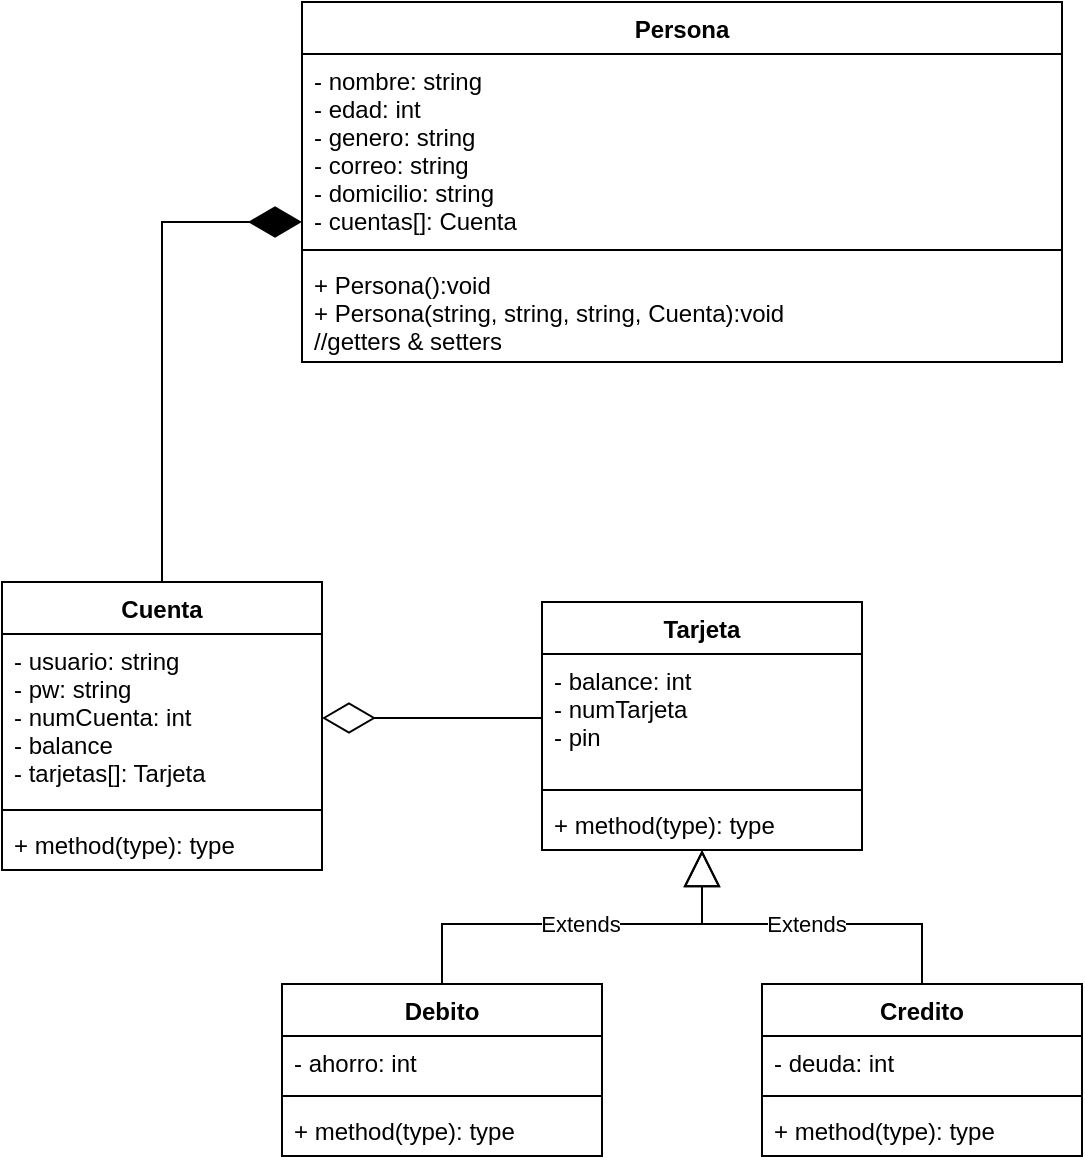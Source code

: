<mxfile version="20.8.17" type="device"><diagram name="Página-1" id="uup0NpWwNBeMQn1LOgFX"><mxGraphModel dx="1050" dy="691" grid="1" gridSize="10" guides="1" tooltips="1" connect="1" arrows="1" fold="1" page="1" pageScale="1" pageWidth="827" pageHeight="1169" math="0" shadow="0"><root><mxCell id="0"/><mxCell id="1" parent="0"/><mxCell id="1e3ie-zw2B4d2nto6Owz-2" value="Persona" style="swimlane;fontStyle=1;align=center;verticalAlign=top;childLayout=stackLayout;horizontal=1;startSize=26;horizontalStack=0;resizeParent=1;resizeParentMax=0;resizeLast=0;collapsible=1;marginBottom=0;" parent="1" vertex="1"><mxGeometry x="240" y="130" width="380" height="180" as="geometry"/></mxCell><mxCell id="1e3ie-zw2B4d2nto6Owz-3" value="- nombre: string&#10;- edad: int&#10;- genero: string&#10;- correo: string&#10;- domicilio: string&#10;- cuentas[]: Cuenta" style="text;strokeColor=none;fillColor=none;align=left;verticalAlign=top;spacingLeft=4;spacingRight=4;overflow=hidden;rotatable=0;points=[[0,0.5],[1,0.5]];portConstraint=eastwest;" parent="1e3ie-zw2B4d2nto6Owz-2" vertex="1"><mxGeometry y="26" width="380" height="94" as="geometry"/></mxCell><mxCell id="1e3ie-zw2B4d2nto6Owz-4" value="" style="line;strokeWidth=1;fillColor=none;align=left;verticalAlign=middle;spacingTop=-1;spacingLeft=3;spacingRight=3;rotatable=0;labelPosition=right;points=[];portConstraint=eastwest;strokeColor=inherit;" parent="1e3ie-zw2B4d2nto6Owz-2" vertex="1"><mxGeometry y="120" width="380" height="8" as="geometry"/></mxCell><mxCell id="1e3ie-zw2B4d2nto6Owz-5" value="+ Persona():void&#10;+ Persona(string, string, string, Cuenta):void&#10;//getters &amp; setters" style="text;strokeColor=none;fillColor=none;align=left;verticalAlign=top;spacingLeft=4;spacingRight=4;overflow=hidden;rotatable=0;points=[[0,0.5],[1,0.5]];portConstraint=eastwest;" parent="1e3ie-zw2B4d2nto6Owz-2" vertex="1"><mxGeometry y="128" width="380" height="52" as="geometry"/></mxCell><mxCell id="1e3ie-zw2B4d2nto6Owz-6" value="Debito" style="swimlane;fontStyle=1;align=center;verticalAlign=top;childLayout=stackLayout;horizontal=1;startSize=26;horizontalStack=0;resizeParent=1;resizeParentMax=0;resizeLast=0;collapsible=1;marginBottom=0;" parent="1" vertex="1"><mxGeometry x="230" y="621" width="160" height="86" as="geometry"/></mxCell><mxCell id="1e3ie-zw2B4d2nto6Owz-7" value="- ahorro: int" style="text;strokeColor=none;fillColor=none;align=left;verticalAlign=top;spacingLeft=4;spacingRight=4;overflow=hidden;rotatable=0;points=[[0,0.5],[1,0.5]];portConstraint=eastwest;" parent="1e3ie-zw2B4d2nto6Owz-6" vertex="1"><mxGeometry y="26" width="160" height="26" as="geometry"/></mxCell><mxCell id="1e3ie-zw2B4d2nto6Owz-8" value="" style="line;strokeWidth=1;fillColor=none;align=left;verticalAlign=middle;spacingTop=-1;spacingLeft=3;spacingRight=3;rotatable=0;labelPosition=right;points=[];portConstraint=eastwest;strokeColor=inherit;" parent="1e3ie-zw2B4d2nto6Owz-6" vertex="1"><mxGeometry y="52" width="160" height="8" as="geometry"/></mxCell><mxCell id="1e3ie-zw2B4d2nto6Owz-9" value="+ method(type): type" style="text;strokeColor=none;fillColor=none;align=left;verticalAlign=top;spacingLeft=4;spacingRight=4;overflow=hidden;rotatable=0;points=[[0,0.5],[1,0.5]];portConstraint=eastwest;" parent="1e3ie-zw2B4d2nto6Owz-6" vertex="1"><mxGeometry y="60" width="160" height="26" as="geometry"/></mxCell><mxCell id="1e3ie-zw2B4d2nto6Owz-10" value="Credito" style="swimlane;fontStyle=1;align=center;verticalAlign=top;childLayout=stackLayout;horizontal=1;startSize=26;horizontalStack=0;resizeParent=1;resizeParentMax=0;resizeLast=0;collapsible=1;marginBottom=0;" parent="1" vertex="1"><mxGeometry x="470" y="621" width="160" height="86" as="geometry"/></mxCell><mxCell id="1e3ie-zw2B4d2nto6Owz-11" value="- deuda: int" style="text;strokeColor=none;fillColor=none;align=left;verticalAlign=top;spacingLeft=4;spacingRight=4;overflow=hidden;rotatable=0;points=[[0,0.5],[1,0.5]];portConstraint=eastwest;" parent="1e3ie-zw2B4d2nto6Owz-10" vertex="1"><mxGeometry y="26" width="160" height="26" as="geometry"/></mxCell><mxCell id="1e3ie-zw2B4d2nto6Owz-12" value="" style="line;strokeWidth=1;fillColor=none;align=left;verticalAlign=middle;spacingTop=-1;spacingLeft=3;spacingRight=3;rotatable=0;labelPosition=right;points=[];portConstraint=eastwest;strokeColor=inherit;" parent="1e3ie-zw2B4d2nto6Owz-10" vertex="1"><mxGeometry y="52" width="160" height="8" as="geometry"/></mxCell><mxCell id="1e3ie-zw2B4d2nto6Owz-13" value="+ method(type): type" style="text;strokeColor=none;fillColor=none;align=left;verticalAlign=top;spacingLeft=4;spacingRight=4;overflow=hidden;rotatable=0;points=[[0,0.5],[1,0.5]];portConstraint=eastwest;" parent="1e3ie-zw2B4d2nto6Owz-10" vertex="1"><mxGeometry y="60" width="160" height="26" as="geometry"/></mxCell><mxCell id="1e3ie-zw2B4d2nto6Owz-14" value="Tarjeta" style="swimlane;fontStyle=1;align=center;verticalAlign=top;childLayout=stackLayout;horizontal=1;startSize=26;horizontalStack=0;resizeParent=1;resizeParentMax=0;resizeLast=0;collapsible=1;marginBottom=0;" parent="1" vertex="1"><mxGeometry x="360" y="430" width="160" height="124" as="geometry"/></mxCell><mxCell id="1e3ie-zw2B4d2nto6Owz-15" value="- balance: int&#10;- numTarjeta&#10;- pin" style="text;strokeColor=none;fillColor=none;align=left;verticalAlign=top;spacingLeft=4;spacingRight=4;overflow=hidden;rotatable=0;points=[[0,0.5],[1,0.5]];portConstraint=eastwest;" parent="1e3ie-zw2B4d2nto6Owz-14" vertex="1"><mxGeometry y="26" width="160" height="64" as="geometry"/></mxCell><mxCell id="1e3ie-zw2B4d2nto6Owz-16" value="" style="line;strokeWidth=1;fillColor=none;align=left;verticalAlign=middle;spacingTop=-1;spacingLeft=3;spacingRight=3;rotatable=0;labelPosition=right;points=[];portConstraint=eastwest;strokeColor=inherit;" parent="1e3ie-zw2B4d2nto6Owz-14" vertex="1"><mxGeometry y="90" width="160" height="8" as="geometry"/></mxCell><mxCell id="1e3ie-zw2B4d2nto6Owz-17" value="+ method(type): type" style="text;strokeColor=none;fillColor=none;align=left;verticalAlign=top;spacingLeft=4;spacingRight=4;overflow=hidden;rotatable=0;points=[[0,0.5],[1,0.5]];portConstraint=eastwest;" parent="1e3ie-zw2B4d2nto6Owz-14" vertex="1"><mxGeometry y="98" width="160" height="26" as="geometry"/></mxCell><mxCell id="1e3ie-zw2B4d2nto6Owz-20" value="Extends" style="endArrow=block;endSize=16;endFill=0;html=1;rounded=0;exitX=0.5;exitY=0;exitDx=0;exitDy=0;" parent="1" source="1e3ie-zw2B4d2nto6Owz-6" target="1e3ie-zw2B4d2nto6Owz-17" edge="1"><mxGeometry x="-0.002" width="160" relative="1" as="geometry"><mxPoint x="320" y="561" as="sourcePoint"/><mxPoint x="430" y="601" as="targetPoint"/><Array as="points"><mxPoint x="310" y="591"/><mxPoint x="440" y="591"/></Array><mxPoint as="offset"/></mxGeometry></mxCell><mxCell id="1e3ie-zw2B4d2nto6Owz-21" value="Extends" style="endArrow=block;endSize=16;endFill=0;html=1;rounded=0;exitX=0.5;exitY=0;exitDx=0;exitDy=0;" parent="1" source="1e3ie-zw2B4d2nto6Owz-10" target="1e3ie-zw2B4d2nto6Owz-17" edge="1"><mxGeometry width="160" relative="1" as="geometry"><mxPoint x="320.0" y="601.0" as="sourcePoint"/><mxPoint x="440" y="531" as="targetPoint"/><Array as="points"><mxPoint x="550" y="591"/><mxPoint x="440" y="591"/></Array></mxGeometry></mxCell><mxCell id="1e3ie-zw2B4d2nto6Owz-22" value="Cuenta" style="swimlane;fontStyle=1;align=center;verticalAlign=top;childLayout=stackLayout;horizontal=1;startSize=26;horizontalStack=0;resizeParent=1;resizeParentMax=0;resizeLast=0;collapsible=1;marginBottom=0;" parent="1" vertex="1"><mxGeometry x="90" y="420" width="160" height="144" as="geometry"/></mxCell><mxCell id="1e3ie-zw2B4d2nto6Owz-23" value="- usuario: string&#10;- pw: string&#10;- numCuenta: int &#10;- balance&#10;- tarjetas[]: Tarjeta" style="text;strokeColor=none;fillColor=none;align=left;verticalAlign=top;spacingLeft=4;spacingRight=4;overflow=hidden;rotatable=0;points=[[0,0.5],[1,0.5]];portConstraint=eastwest;" parent="1e3ie-zw2B4d2nto6Owz-22" vertex="1"><mxGeometry y="26" width="160" height="84" as="geometry"/></mxCell><mxCell id="1e3ie-zw2B4d2nto6Owz-24" value="" style="line;strokeWidth=1;fillColor=none;align=left;verticalAlign=middle;spacingTop=-1;spacingLeft=3;spacingRight=3;rotatable=0;labelPosition=right;points=[];portConstraint=eastwest;strokeColor=inherit;" parent="1e3ie-zw2B4d2nto6Owz-22" vertex="1"><mxGeometry y="110" width="160" height="8" as="geometry"/></mxCell><mxCell id="1e3ie-zw2B4d2nto6Owz-25" value="+ method(type): type" style="text;strokeColor=none;fillColor=none;align=left;verticalAlign=top;spacingLeft=4;spacingRight=4;overflow=hidden;rotatable=0;points=[[0,0.5],[1,0.5]];portConstraint=eastwest;" parent="1e3ie-zw2B4d2nto6Owz-22" vertex="1"><mxGeometry y="118" width="160" height="26" as="geometry"/></mxCell><mxCell id="1e3ie-zw2B4d2nto6Owz-26" value="" style="endArrow=diamondThin;endFill=0;endSize=24;html=1;rounded=0;exitX=0;exitY=0.5;exitDx=0;exitDy=0;entryX=1;entryY=0.5;entryDx=0;entryDy=0;" parent="1" source="1e3ie-zw2B4d2nto6Owz-15" target="1e3ie-zw2B4d2nto6Owz-23" edge="1"><mxGeometry width="160" relative="1" as="geometry"><mxPoint x="70" y="541" as="sourcePoint"/><mxPoint x="230" y="541" as="targetPoint"/></mxGeometry></mxCell><mxCell id="1e3ie-zw2B4d2nto6Owz-28" value="" style="endArrow=diamondThin;endFill=1;endSize=24;html=1;rounded=0;exitX=0.5;exitY=0;exitDx=0;exitDy=0;" parent="1" source="1e3ie-zw2B4d2nto6Owz-22" edge="1"><mxGeometry width="160" relative="1" as="geometry"><mxPoint x="350" y="360" as="sourcePoint"/><mxPoint x="240" y="240" as="targetPoint"/><Array as="points"><mxPoint x="170" y="240"/></Array></mxGeometry></mxCell></root></mxGraphModel></diagram></mxfile>